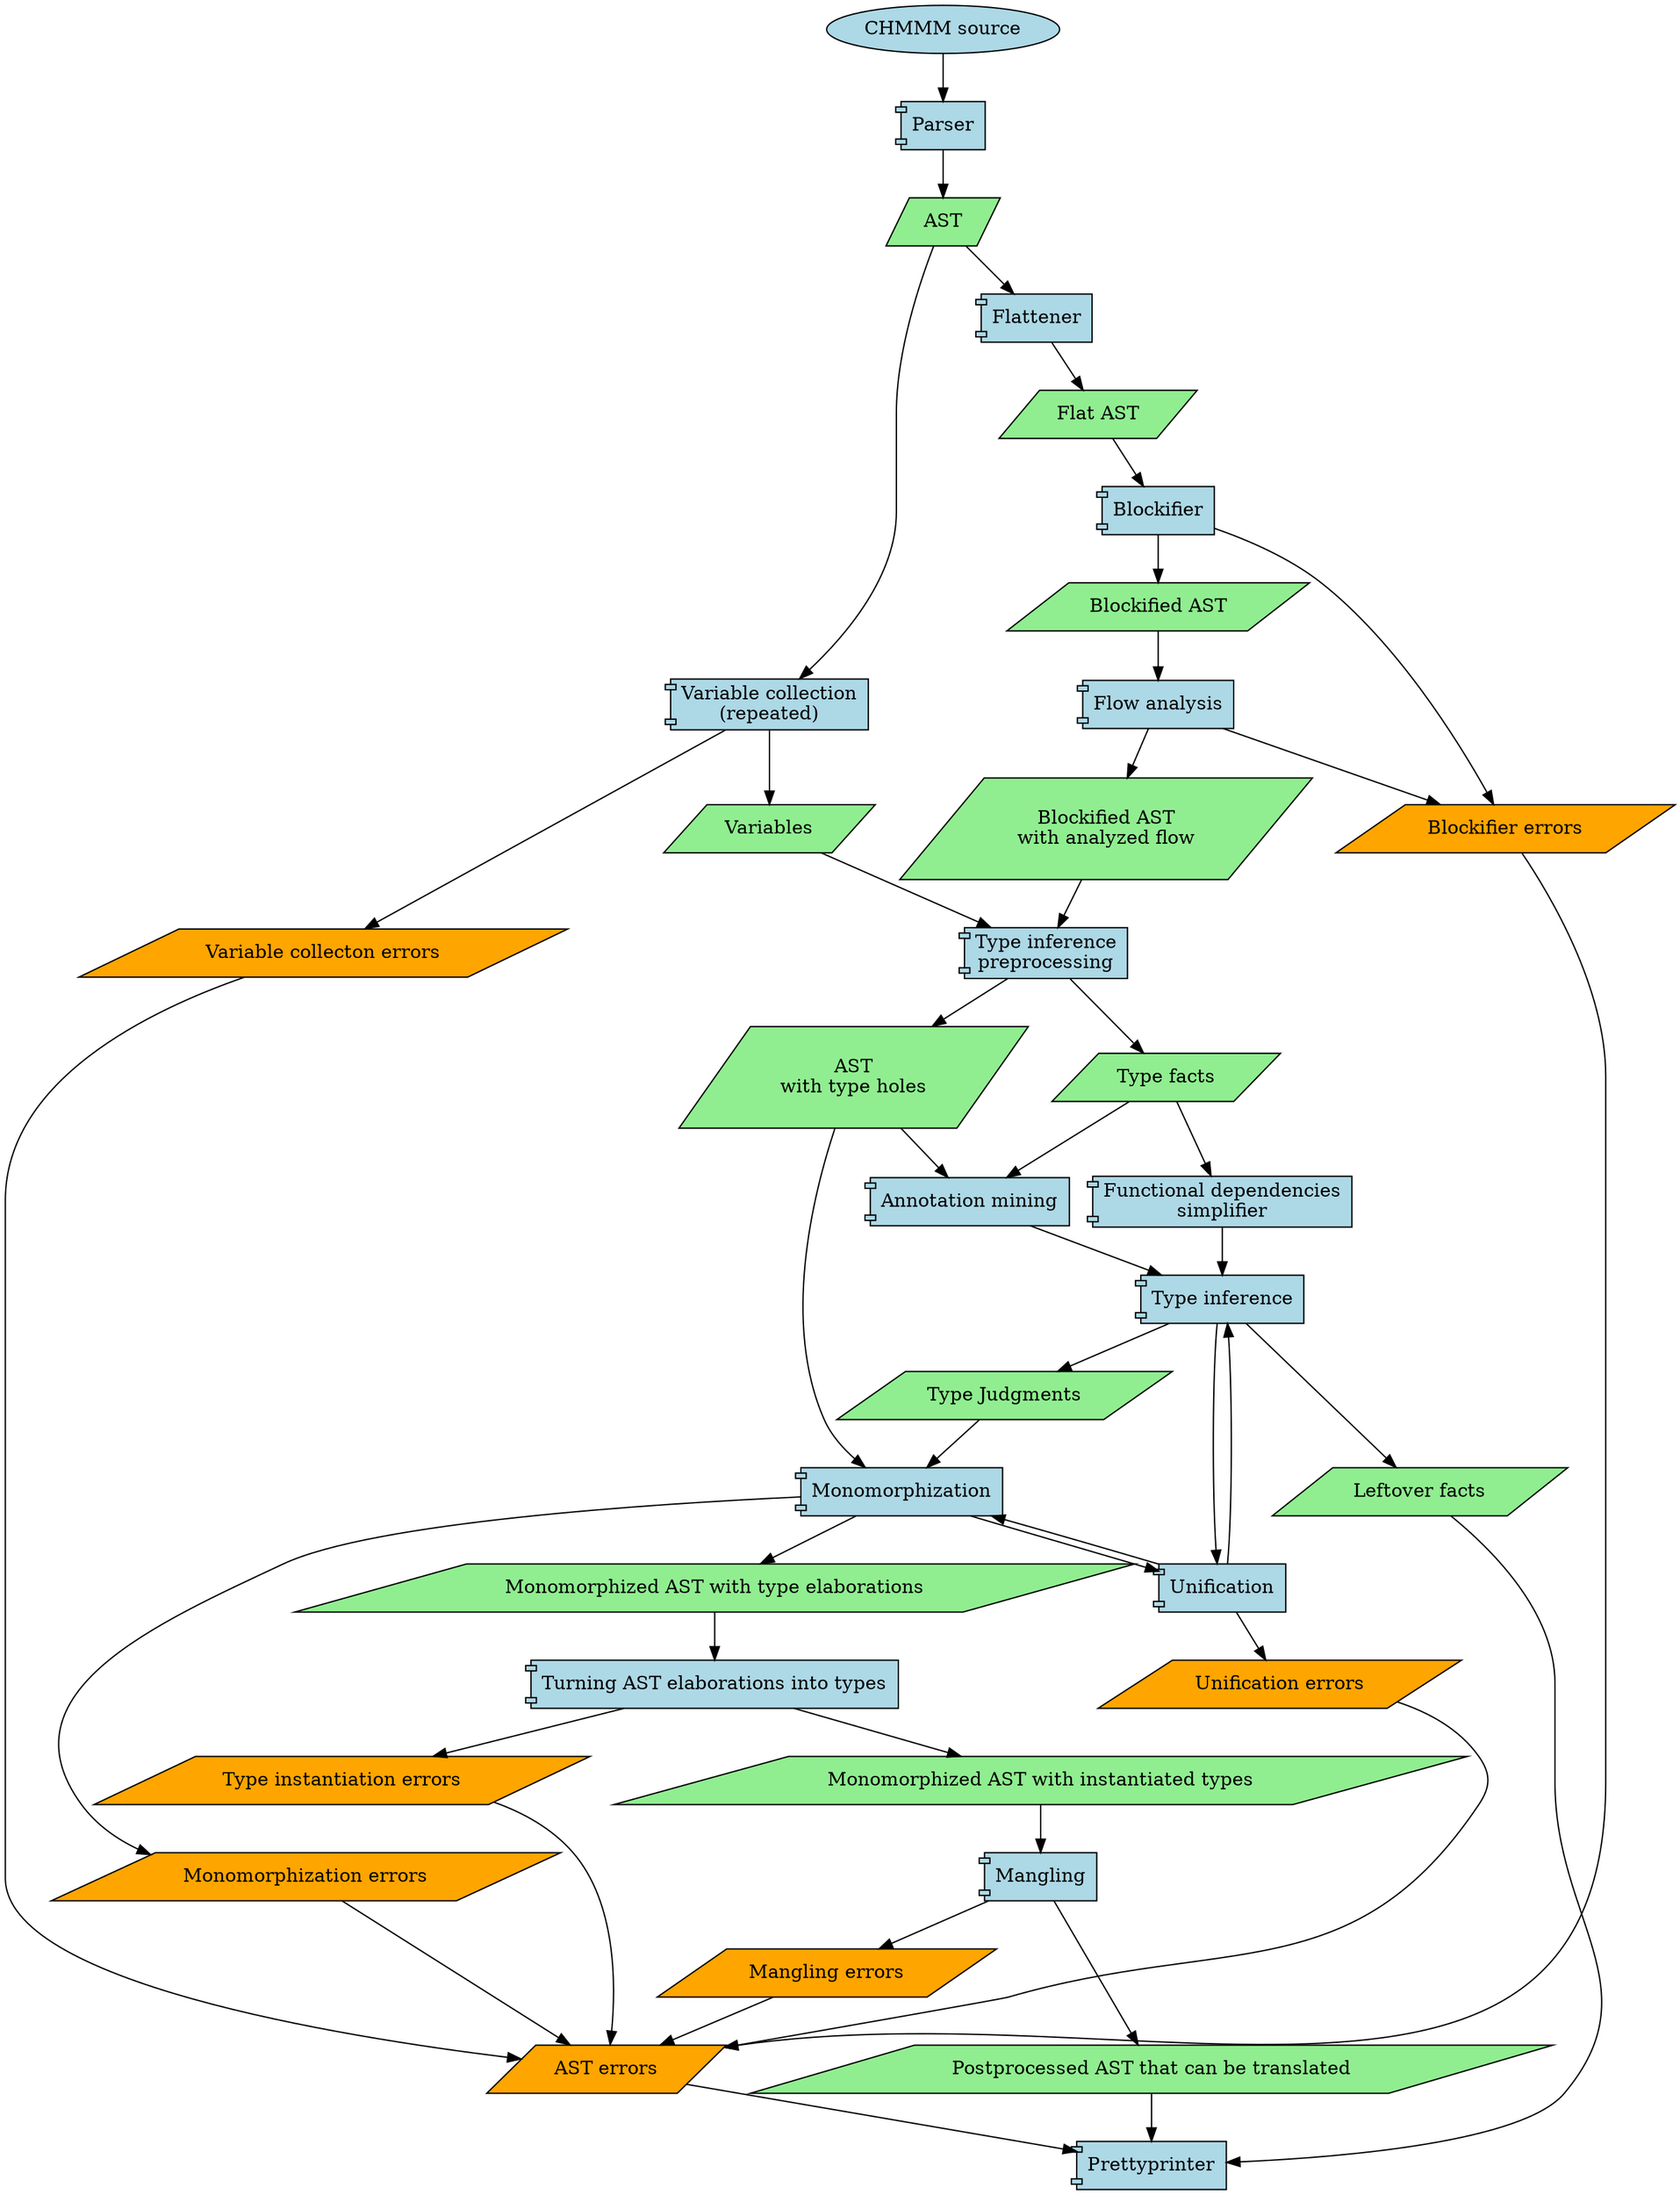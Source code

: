 digraph {
    node [style="filled"]

    subgraph terminals {
        node [shape="ellipse", fillcolor="lightblue"]

        Source [label="CHMMM source"]
        #LLVM [label="LLVM code"]
    }

    subgraph data {
        node [shape="parallelogram"]

        subgraph orangeData {
            node [fillcolor="orange"]

            ASTErrors [label="AST errors"]
            FillingErrors [label="Type instantiation errors"]
            ManglingErrors [label="Mangling errors"]
            UnifyErrors [label="Unification errors"]
            BlockifierErrors [label="Blockifier errors"]
            MonomorphizeErrors [label="Monomorphization errors"]
            VariablesErrors [label="Variable collecton errors"]
        }
        subgraph greenData {
            node [fillcolor="lightgreen"]

            AST
            Facts [label="Type facts"]
            LeftFacts [label="Leftover facts"]
            Variables [label="Variables"]
            ASTTypeHoles [label="AST\nwith type holes"]
            Judgments [label="Type Judgments"]
            FlatAST [label="Flat AST"]
            BlockifiedAST [label="Blockified AST"]
            BlockifiedASTAnnots [label="Blockified AST\nwith analyzed flow"]
            MonoAST [label="Monomorphized AST with type elaborations"]
            FilledMonoAST [label="Monomorphized AST with instantiated types"]
            PostAST [label="Postprocessed AST that can be translated"]
        }

    }

    subgraph components {
        node [shape="component"]

        subgraph greenComponents {
            node [fillcolor="lightblue"]

            FunDepSimpl [label="Functional dependencies\nsimplifier"]
            AnnotMining  [label="Annotation mining"]
            Parser
            Flattener
            Unification
            Prettyprinter
            Preprocess [label="Type inference\npreprocessing"]
            VariableMining [label="Variable collection\n(repeated)"]
            Blockifier
            FlowAnalysis [label="Flow analysis"]
            Inference [label="Type inference"]
            Monomorphization
            HoleFilling [label="Turning AST elaborations into types"]
            Mangling
        }

        subgraph yellowComponents {
            node [fillcolor="yellow"]

        }

        #Translator [fillcolor="orange"]
    }

    subgraph decisions {
        node [shape="diamond"]
    }


    Source -> Parser -> AST
    AST -> Flattener -> FlatAST
    VariableMining -> VariablesErrors
    AST -> VariableMining -> Variables -> Preprocess
    Facts -> { FunDepSimpl AnnotMining }
    ASTTypeHoles -> AnnotMining
    ASTTypeHoles -> Monomorphization
    { FunDepSimpl AnnotMining } -> Inference -> Judgments -> Monomorphization -> MonoAST -> HoleFilling -> FilledMonoAST -> Mangling -> PostAST -> Prettyprinter
    HoleFilling -> FillingErrors
    Mangling -> ManglingErrors
    { Inference Monomorphization } -> Unification
    FlatAST -> Blockifier -> {BlockifiedAST BlockifierErrors }
    BlockifiedAST -> FlowAnalysis -> BlockifiedASTAnnots
    FlowAnalysis -> BlockifierErrors
    Unification -> { UnifyErrors Monomorphization Inference }
    BlockifiedASTAnnots -> Preprocess -> { Facts ASTTypeHoles }
    Monomorphization -> MonomorphizeErrors
    MonoAST
    { FillingErrors ManglingErrors UnifyErrors BlockifierErrors MonomorphizeErrors VariablesErrors } -> ASTErrors -> Prettyprinter
    Inference -> LeftFacts -> Prettyprinter
    #Translator -> LLVM
}
